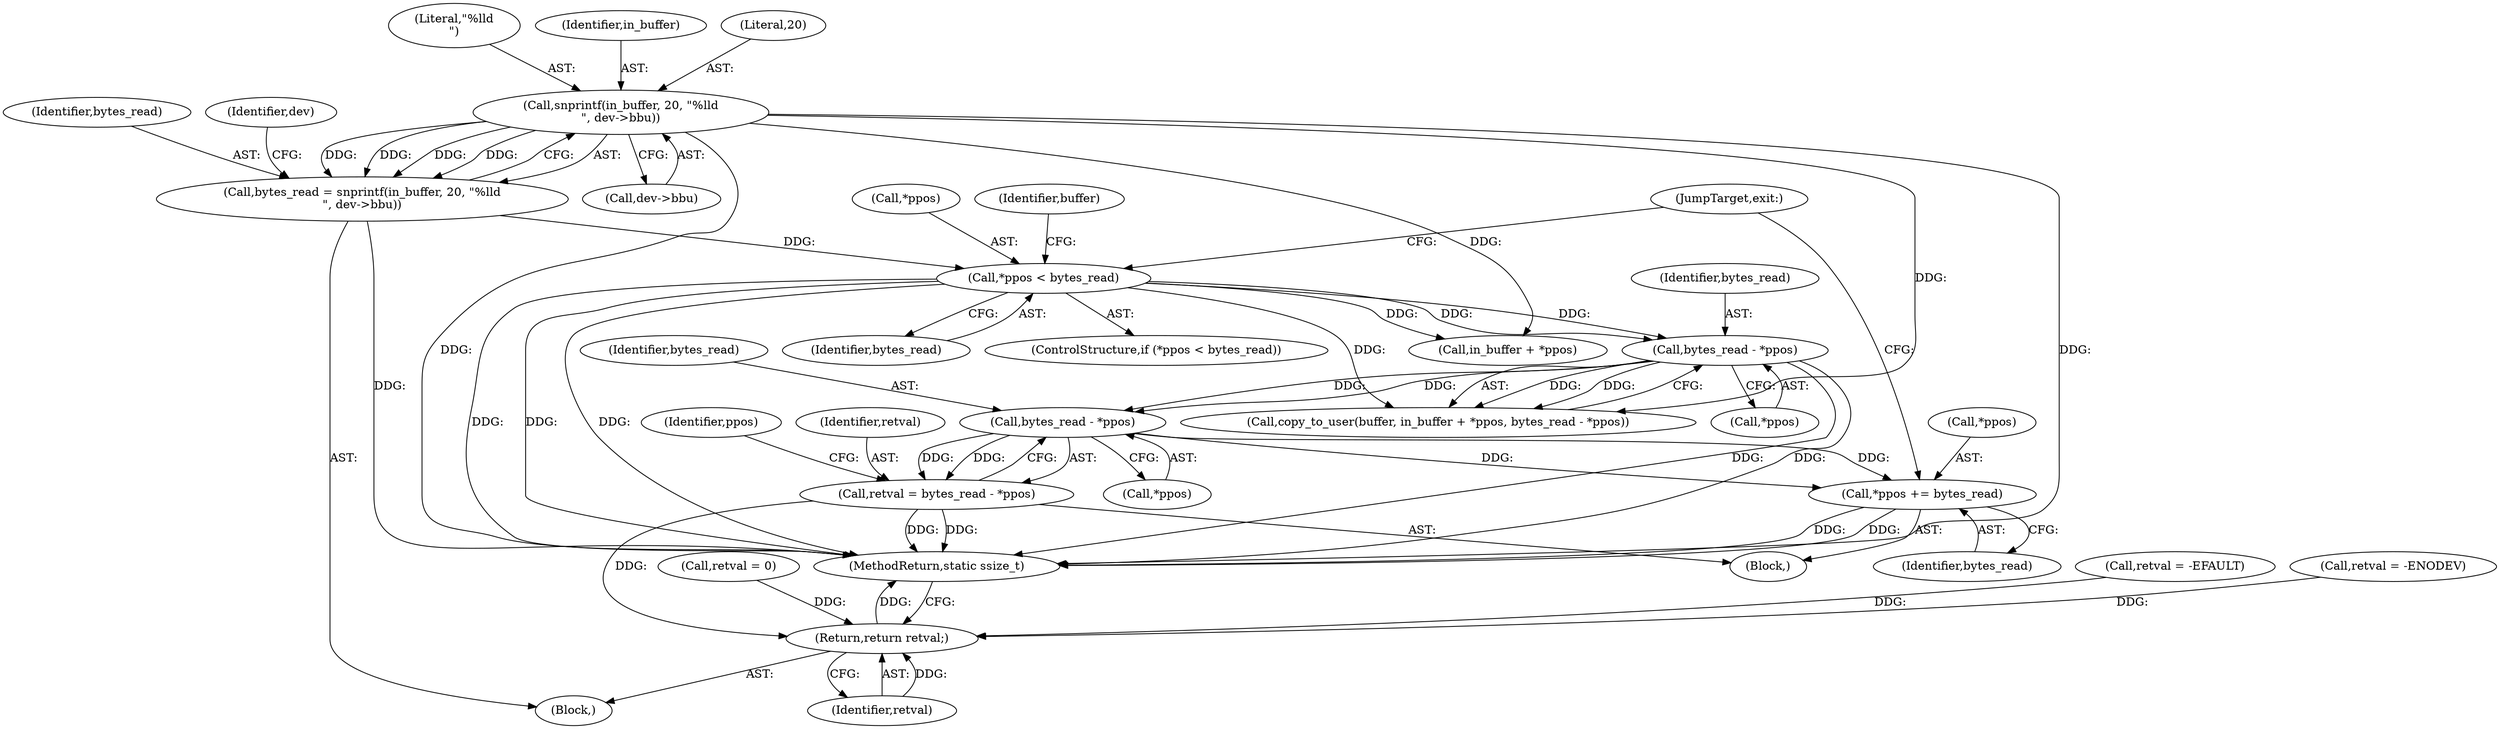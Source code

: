 digraph "0_linux_f1e255d60ae66a9f672ff9a207ee6cd8e33d2679@API" {
"1000185" [label="(Call,bytes_read - *ppos)"];
"1000173" [label="(Call,bytes_read - *ppos)"];
"1000161" [label="(Call,*ppos < bytes_read)"];
"1000145" [label="(Call,bytes_read = snprintf(in_buffer, 20, \"%lld\n\", dev->bbu))"];
"1000147" [label="(Call,snprintf(in_buffer, 20, \"%lld\n\", dev->bbu))"];
"1000183" [label="(Call,retval = bytes_read - *ppos)"];
"1000199" [label="(Return,return retval;)"];
"1000189" [label="(Call,*ppos += bytes_read)"];
"1000150" [label="(Literal,\"%lld\n\")"];
"1000109" [label="(Call,retval = 0)"];
"1000167" [label="(Call,copy_to_user(buffer, in_buffer + *ppos, bytes_read - *ppos))"];
"1000182" [label="(Block,)"];
"1000174" [label="(Identifier,bytes_read)"];
"1000161" [label="(Call,*ppos < bytes_read)"];
"1000146" [label="(Identifier,bytes_read)"];
"1000175" [label="(Call,*ppos)"];
"1000173" [label="(Call,bytes_read - *ppos)"];
"1000186" [label="(Identifier,bytes_read)"];
"1000199" [label="(Return,return retval;)"];
"1000192" [label="(Identifier,bytes_read)"];
"1000177" [label="(Call,retval = -EFAULT)"];
"1000201" [label="(MethodReturn,static ssize_t)"];
"1000189" [label="(Call,*ppos += bytes_read)"];
"1000184" [label="(Identifier,retval)"];
"1000193" [label="(JumpTarget,exit:)"];
"1000157" [label="(Identifier,dev)"];
"1000106" [label="(Block,)"];
"1000134" [label="(Call,retval = -ENODEV)"];
"1000187" [label="(Call,*ppos)"];
"1000151" [label="(Call,dev->bbu)"];
"1000147" [label="(Call,snprintf(in_buffer, 20, \"%lld\n\", dev->bbu))"];
"1000162" [label="(Call,*ppos)"];
"1000148" [label="(Identifier,in_buffer)"];
"1000149" [label="(Literal,20)"];
"1000168" [label="(Identifier,buffer)"];
"1000185" [label="(Call,bytes_read - *ppos)"];
"1000160" [label="(ControlStructure,if (*ppos < bytes_read))"];
"1000190" [label="(Call,*ppos)"];
"1000164" [label="(Identifier,bytes_read)"];
"1000169" [label="(Call,in_buffer + *ppos)"];
"1000191" [label="(Identifier,ppos)"];
"1000200" [label="(Identifier,retval)"];
"1000183" [label="(Call,retval = bytes_read - *ppos)"];
"1000145" [label="(Call,bytes_read = snprintf(in_buffer, 20, \"%lld\n\", dev->bbu))"];
"1000185" -> "1000183"  [label="AST: "];
"1000185" -> "1000187"  [label="CFG: "];
"1000186" -> "1000185"  [label="AST: "];
"1000187" -> "1000185"  [label="AST: "];
"1000183" -> "1000185"  [label="CFG: "];
"1000185" -> "1000183"  [label="DDG: "];
"1000185" -> "1000183"  [label="DDG: "];
"1000173" -> "1000185"  [label="DDG: "];
"1000173" -> "1000185"  [label="DDG: "];
"1000185" -> "1000189"  [label="DDG: "];
"1000185" -> "1000189"  [label="DDG: "];
"1000173" -> "1000167"  [label="AST: "];
"1000173" -> "1000175"  [label="CFG: "];
"1000174" -> "1000173"  [label="AST: "];
"1000175" -> "1000173"  [label="AST: "];
"1000167" -> "1000173"  [label="CFG: "];
"1000173" -> "1000201"  [label="DDG: "];
"1000173" -> "1000201"  [label="DDG: "];
"1000173" -> "1000167"  [label="DDG: "];
"1000173" -> "1000167"  [label="DDG: "];
"1000161" -> "1000173"  [label="DDG: "];
"1000161" -> "1000173"  [label="DDG: "];
"1000161" -> "1000160"  [label="AST: "];
"1000161" -> "1000164"  [label="CFG: "];
"1000162" -> "1000161"  [label="AST: "];
"1000164" -> "1000161"  [label="AST: "];
"1000168" -> "1000161"  [label="CFG: "];
"1000193" -> "1000161"  [label="CFG: "];
"1000161" -> "1000201"  [label="DDG: "];
"1000161" -> "1000201"  [label="DDG: "];
"1000161" -> "1000201"  [label="DDG: "];
"1000145" -> "1000161"  [label="DDG: "];
"1000161" -> "1000167"  [label="DDG: "];
"1000161" -> "1000169"  [label="DDG: "];
"1000145" -> "1000106"  [label="AST: "];
"1000145" -> "1000147"  [label="CFG: "];
"1000146" -> "1000145"  [label="AST: "];
"1000147" -> "1000145"  [label="AST: "];
"1000157" -> "1000145"  [label="CFG: "];
"1000145" -> "1000201"  [label="DDG: "];
"1000147" -> "1000145"  [label="DDG: "];
"1000147" -> "1000145"  [label="DDG: "];
"1000147" -> "1000145"  [label="DDG: "];
"1000147" -> "1000145"  [label="DDG: "];
"1000147" -> "1000151"  [label="CFG: "];
"1000148" -> "1000147"  [label="AST: "];
"1000149" -> "1000147"  [label="AST: "];
"1000150" -> "1000147"  [label="AST: "];
"1000151" -> "1000147"  [label="AST: "];
"1000147" -> "1000201"  [label="DDG: "];
"1000147" -> "1000201"  [label="DDG: "];
"1000147" -> "1000167"  [label="DDG: "];
"1000147" -> "1000169"  [label="DDG: "];
"1000183" -> "1000182"  [label="AST: "];
"1000184" -> "1000183"  [label="AST: "];
"1000191" -> "1000183"  [label="CFG: "];
"1000183" -> "1000201"  [label="DDG: "];
"1000183" -> "1000201"  [label="DDG: "];
"1000183" -> "1000199"  [label="DDG: "];
"1000199" -> "1000106"  [label="AST: "];
"1000199" -> "1000200"  [label="CFG: "];
"1000200" -> "1000199"  [label="AST: "];
"1000201" -> "1000199"  [label="CFG: "];
"1000199" -> "1000201"  [label="DDG: "];
"1000200" -> "1000199"  [label="DDG: "];
"1000177" -> "1000199"  [label="DDG: "];
"1000134" -> "1000199"  [label="DDG: "];
"1000109" -> "1000199"  [label="DDG: "];
"1000189" -> "1000182"  [label="AST: "];
"1000189" -> "1000192"  [label="CFG: "];
"1000190" -> "1000189"  [label="AST: "];
"1000192" -> "1000189"  [label="AST: "];
"1000193" -> "1000189"  [label="CFG: "];
"1000189" -> "1000201"  [label="DDG: "];
"1000189" -> "1000201"  [label="DDG: "];
}
